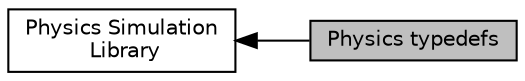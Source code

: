 digraph "Physics typedefs"
{
  edge [fontname="Helvetica",fontsize="10",labelfontname="Helvetica",labelfontsize="10"];
  node [fontname="Helvetica",fontsize="10",shape=record];
  rankdir=LR;
  Node0 [label="Physics typedefs",height=0.2,width=0.4,color="black", fillcolor="grey75", style="filled", fontcolor="black"];
  Node1 [label="Physics Simulation\l Library",height=0.2,width=0.4,color="black", fillcolor="white", style="filled",URL="$group__physicslib.html"];
  Node1->Node0 [shape=plaintext, dir="back", style="solid"];
}
